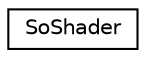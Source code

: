 digraph "Graphical Class Hierarchy"
{
 // LATEX_PDF_SIZE
  edge [fontname="Helvetica",fontsize="10",labelfontname="Helvetica",labelfontsize="10"];
  node [fontname="Helvetica",fontsize="10",shape=record];
  rankdir="LR";
  Node0 [label="SoShader",height=0.2,width=0.4,color="black", fillcolor="white", style="filled",URL="$classSoShader.html",tooltip=" "];
}
